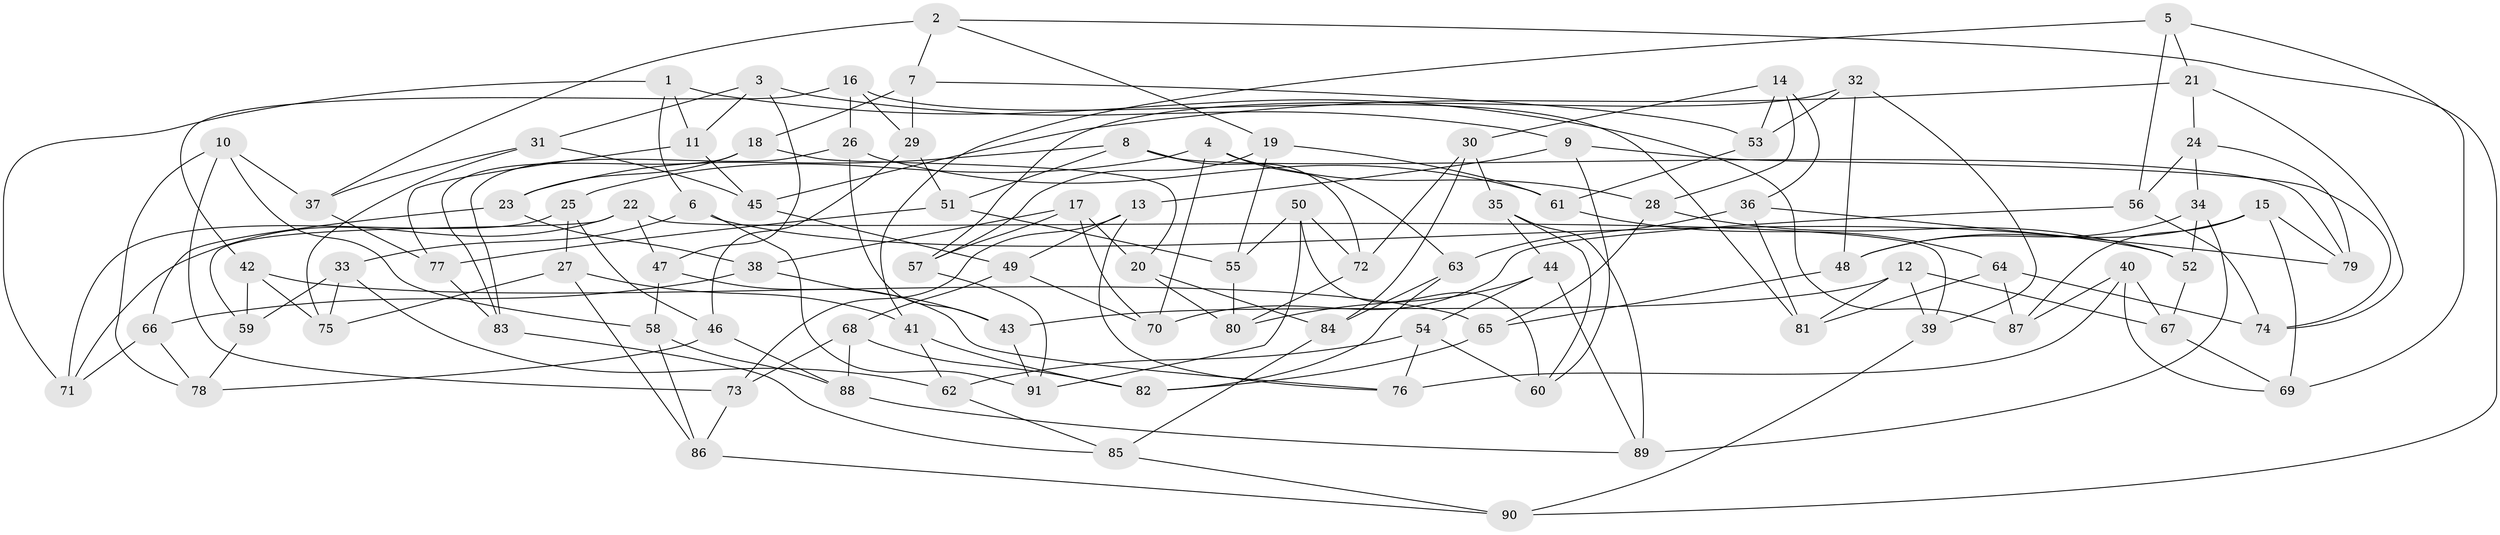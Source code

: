 // coarse degree distribution, {4: 0.5740740740740741, 3: 0.09259259259259259, 5: 0.18518518518518517, 6: 0.018518518518518517, 7: 0.018518518518518517, 9: 0.018518518518518517, 8: 0.07407407407407407, 11: 0.018518518518518517}
// Generated by graph-tools (version 1.1) at 2025/03/03/04/25 22:03:16]
// undirected, 91 vertices, 182 edges
graph export_dot {
graph [start="1"]
  node [color=gray90,style=filled];
  1;
  2;
  3;
  4;
  5;
  6;
  7;
  8;
  9;
  10;
  11;
  12;
  13;
  14;
  15;
  16;
  17;
  18;
  19;
  20;
  21;
  22;
  23;
  24;
  25;
  26;
  27;
  28;
  29;
  30;
  31;
  32;
  33;
  34;
  35;
  36;
  37;
  38;
  39;
  40;
  41;
  42;
  43;
  44;
  45;
  46;
  47;
  48;
  49;
  50;
  51;
  52;
  53;
  54;
  55;
  56;
  57;
  58;
  59;
  60;
  61;
  62;
  63;
  64;
  65;
  66;
  67;
  68;
  69;
  70;
  71;
  72;
  73;
  74;
  75;
  76;
  77;
  78;
  79;
  80;
  81;
  82;
  83;
  84;
  85;
  86;
  87;
  88;
  89;
  90;
  91;
  1 -- 71;
  1 -- 11;
  1 -- 87;
  1 -- 6;
  2 -- 37;
  2 -- 90;
  2 -- 7;
  2 -- 19;
  3 -- 9;
  3 -- 31;
  3 -- 47;
  3 -- 11;
  4 -- 63;
  4 -- 28;
  4 -- 25;
  4 -- 70;
  5 -- 41;
  5 -- 56;
  5 -- 21;
  5 -- 69;
  6 -- 91;
  6 -- 33;
  6 -- 52;
  7 -- 29;
  7 -- 18;
  7 -- 53;
  8 -- 72;
  8 -- 51;
  8 -- 23;
  8 -- 79;
  9 -- 74;
  9 -- 60;
  9 -- 13;
  10 -- 73;
  10 -- 37;
  10 -- 78;
  10 -- 58;
  11 -- 45;
  11 -- 77;
  12 -- 43;
  12 -- 81;
  12 -- 67;
  12 -- 39;
  13 -- 49;
  13 -- 73;
  13 -- 76;
  14 -- 28;
  14 -- 53;
  14 -- 30;
  14 -- 36;
  15 -- 48;
  15 -- 69;
  15 -- 87;
  15 -- 79;
  16 -- 29;
  16 -- 81;
  16 -- 26;
  16 -- 42;
  17 -- 57;
  17 -- 38;
  17 -- 20;
  17 -- 70;
  18 -- 83;
  18 -- 20;
  18 -- 23;
  19 -- 55;
  19 -- 61;
  19 -- 57;
  20 -- 80;
  20 -- 84;
  21 -- 24;
  21 -- 45;
  21 -- 74;
  22 -- 59;
  22 -- 39;
  22 -- 47;
  22 -- 71;
  23 -- 66;
  23 -- 38;
  24 -- 79;
  24 -- 34;
  24 -- 56;
  25 -- 71;
  25 -- 46;
  25 -- 27;
  26 -- 61;
  26 -- 43;
  26 -- 83;
  27 -- 75;
  27 -- 86;
  27 -- 41;
  28 -- 65;
  28 -- 52;
  29 -- 51;
  29 -- 46;
  30 -- 84;
  30 -- 35;
  30 -- 72;
  31 -- 75;
  31 -- 45;
  31 -- 37;
  32 -- 39;
  32 -- 57;
  32 -- 48;
  32 -- 53;
  33 -- 62;
  33 -- 75;
  33 -- 59;
  34 -- 89;
  34 -- 48;
  34 -- 52;
  35 -- 60;
  35 -- 44;
  35 -- 89;
  36 -- 63;
  36 -- 81;
  36 -- 79;
  37 -- 77;
  38 -- 66;
  38 -- 43;
  39 -- 90;
  40 -- 87;
  40 -- 67;
  40 -- 69;
  40 -- 76;
  41 -- 82;
  41 -- 62;
  42 -- 65;
  42 -- 59;
  42 -- 75;
  43 -- 91;
  44 -- 80;
  44 -- 54;
  44 -- 89;
  45 -- 49;
  46 -- 78;
  46 -- 88;
  47 -- 58;
  47 -- 76;
  48 -- 65;
  49 -- 68;
  49 -- 70;
  50 -- 60;
  50 -- 55;
  50 -- 91;
  50 -- 72;
  51 -- 77;
  51 -- 55;
  52 -- 67;
  53 -- 61;
  54 -- 60;
  54 -- 76;
  54 -- 62;
  55 -- 80;
  56 -- 70;
  56 -- 74;
  57 -- 91;
  58 -- 88;
  58 -- 86;
  59 -- 78;
  61 -- 64;
  62 -- 85;
  63 -- 84;
  63 -- 82;
  64 -- 81;
  64 -- 87;
  64 -- 74;
  65 -- 82;
  66 -- 78;
  66 -- 71;
  67 -- 69;
  68 -- 82;
  68 -- 88;
  68 -- 73;
  72 -- 80;
  73 -- 86;
  77 -- 83;
  83 -- 85;
  84 -- 85;
  85 -- 90;
  86 -- 90;
  88 -- 89;
}
